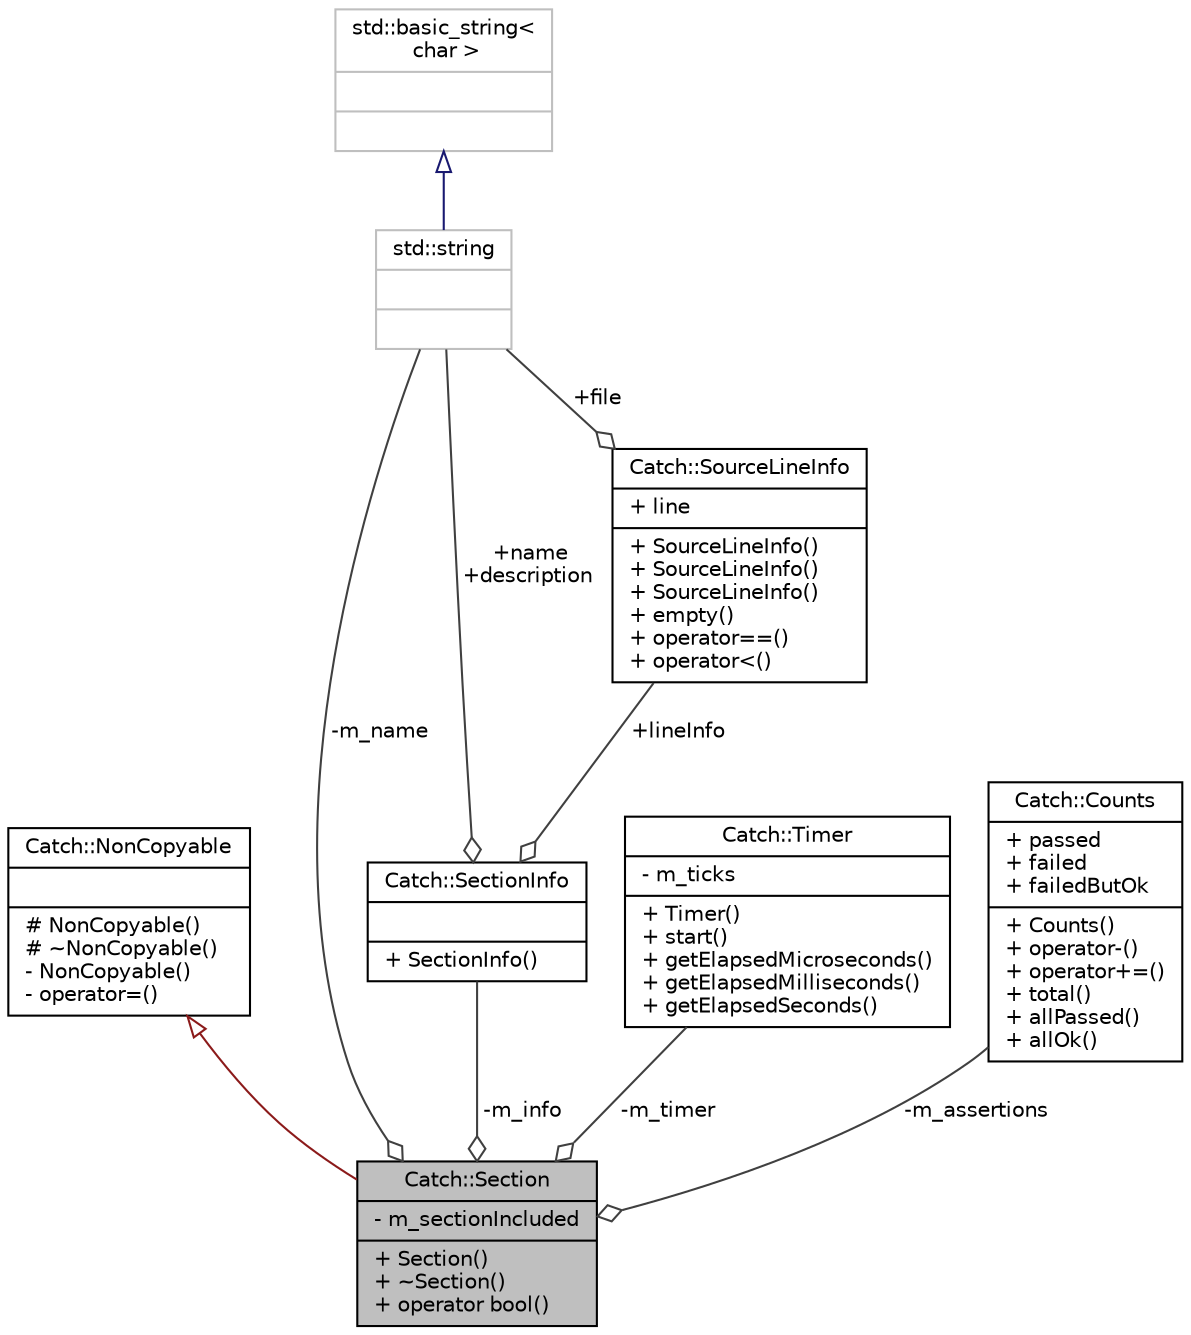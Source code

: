 digraph "Catch::Section"
{
  edge [fontname="Helvetica",fontsize="10",labelfontname="Helvetica",labelfontsize="10"];
  node [fontname="Helvetica",fontsize="10",shape=record];
  Node1 [label="{Catch::Section\n|- m_sectionIncluded\l|+ Section()\l+ ~Section()\l+ operator bool()\l}",height=0.2,width=0.4,color="black", fillcolor="grey75", style="filled", fontcolor="black"];
  Node2 -> Node1 [dir="back",color="firebrick4",fontsize="10",style="solid",arrowtail="onormal",fontname="Helvetica"];
  Node2 [label="{Catch::NonCopyable\n||# NonCopyable()\l# ~NonCopyable()\l- NonCopyable()\l- operator=()\l}",height=0.2,width=0.4,color="black", fillcolor="white", style="filled",URL="$classCatch_1_1NonCopyable.html"];
  Node3 -> Node1 [color="grey25",fontsize="10",style="solid",label=" -m_info" ,arrowhead="odiamond",fontname="Helvetica"];
  Node3 [label="{Catch::SectionInfo\n||+ SectionInfo()\l}",height=0.2,width=0.4,color="black", fillcolor="white", style="filled",URL="$structCatch_1_1SectionInfo.html"];
  Node4 -> Node3 [color="grey25",fontsize="10",style="solid",label=" +lineInfo" ,arrowhead="odiamond",fontname="Helvetica"];
  Node4 [label="{Catch::SourceLineInfo\n|+ line\l|+ SourceLineInfo()\l+ SourceLineInfo()\l+ SourceLineInfo()\l+ empty()\l+ operator==()\l+ operator\<()\l}",height=0.2,width=0.4,color="black", fillcolor="white", style="filled",URL="$structCatch_1_1SourceLineInfo.html"];
  Node5 -> Node4 [color="grey25",fontsize="10",style="solid",label=" +file" ,arrowhead="odiamond",fontname="Helvetica"];
  Node5 [label="{std::string\n||}",height=0.2,width=0.4,color="grey75", fillcolor="white", style="filled",tooltip="STL class. "];
  Node6 -> Node5 [dir="back",color="midnightblue",fontsize="10",style="solid",arrowtail="onormal",fontname="Helvetica"];
  Node6 [label="{std::basic_string\<\l char \>\n||}",height=0.2,width=0.4,color="grey75", fillcolor="white", style="filled",tooltip="STL class. "];
  Node5 -> Node3 [color="grey25",fontsize="10",style="solid",label=" +name\n+description" ,arrowhead="odiamond",fontname="Helvetica"];
  Node7 -> Node1 [color="grey25",fontsize="10",style="solid",label=" -m_timer" ,arrowhead="odiamond",fontname="Helvetica"];
  Node7 [label="{Catch::Timer\n|- m_ticks\l|+ Timer()\l+ start()\l+ getElapsedMicroseconds()\l+ getElapsedMilliseconds()\l+ getElapsedSeconds()\l}",height=0.2,width=0.4,color="black", fillcolor="white", style="filled",URL="$classCatch_1_1Timer.html"];
  Node5 -> Node1 [color="grey25",fontsize="10",style="solid",label=" -m_name" ,arrowhead="odiamond",fontname="Helvetica"];
  Node8 -> Node1 [color="grey25",fontsize="10",style="solid",label=" -m_assertions" ,arrowhead="odiamond",fontname="Helvetica"];
  Node8 [label="{Catch::Counts\n|+ passed\l+ failed\l+ failedButOk\l|+ Counts()\l+ operator-()\l+ operator+=()\l+ total()\l+ allPassed()\l+ allOk()\l}",height=0.2,width=0.4,color="black", fillcolor="white", style="filled",URL="$structCatch_1_1Counts.html"];
}
